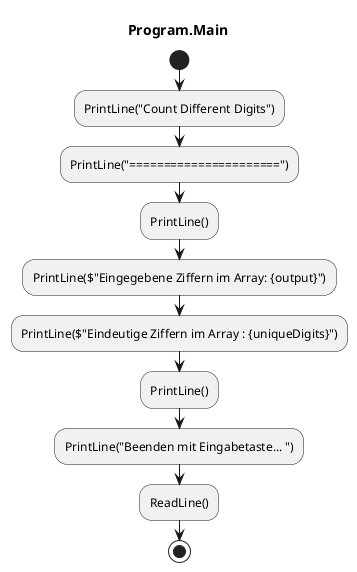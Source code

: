 @startuml Program.Main
title Program.Main
start
:PrintLine("Count Different Digits");
:PrintLine("======================");
:PrintLine();
:PrintLine($"Eingegebene Ziffern im Array: {output}");
:PrintLine($"Eindeutige Ziffern im Array : {uniqueDigits}");
:PrintLine();
:PrintLine("Beenden mit Eingabetaste... ");
:ReadLine();
stop
@enduml
